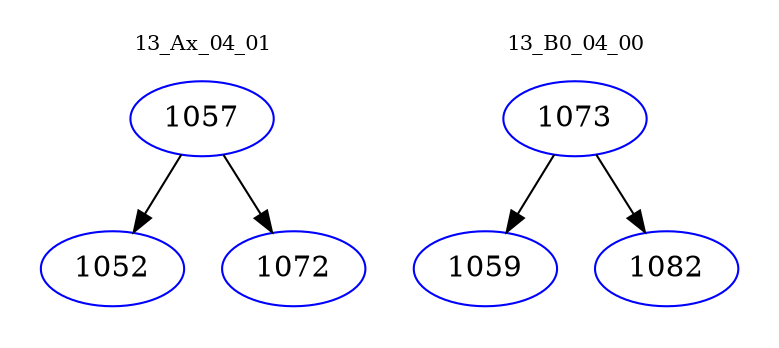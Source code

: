 digraph{
subgraph cluster_0 {
color = white
label = "13_Ax_04_01";
fontsize=10;
T0_1057 [label="1057", color="blue"]
T0_1057 -> T0_1052 [color="black"]
T0_1052 [label="1052", color="blue"]
T0_1057 -> T0_1072 [color="black"]
T0_1072 [label="1072", color="blue"]
}
subgraph cluster_1 {
color = white
label = "13_B0_04_00";
fontsize=10;
T1_1073 [label="1073", color="blue"]
T1_1073 -> T1_1059 [color="black"]
T1_1059 [label="1059", color="blue"]
T1_1073 -> T1_1082 [color="black"]
T1_1082 [label="1082", color="blue"]
}
}
